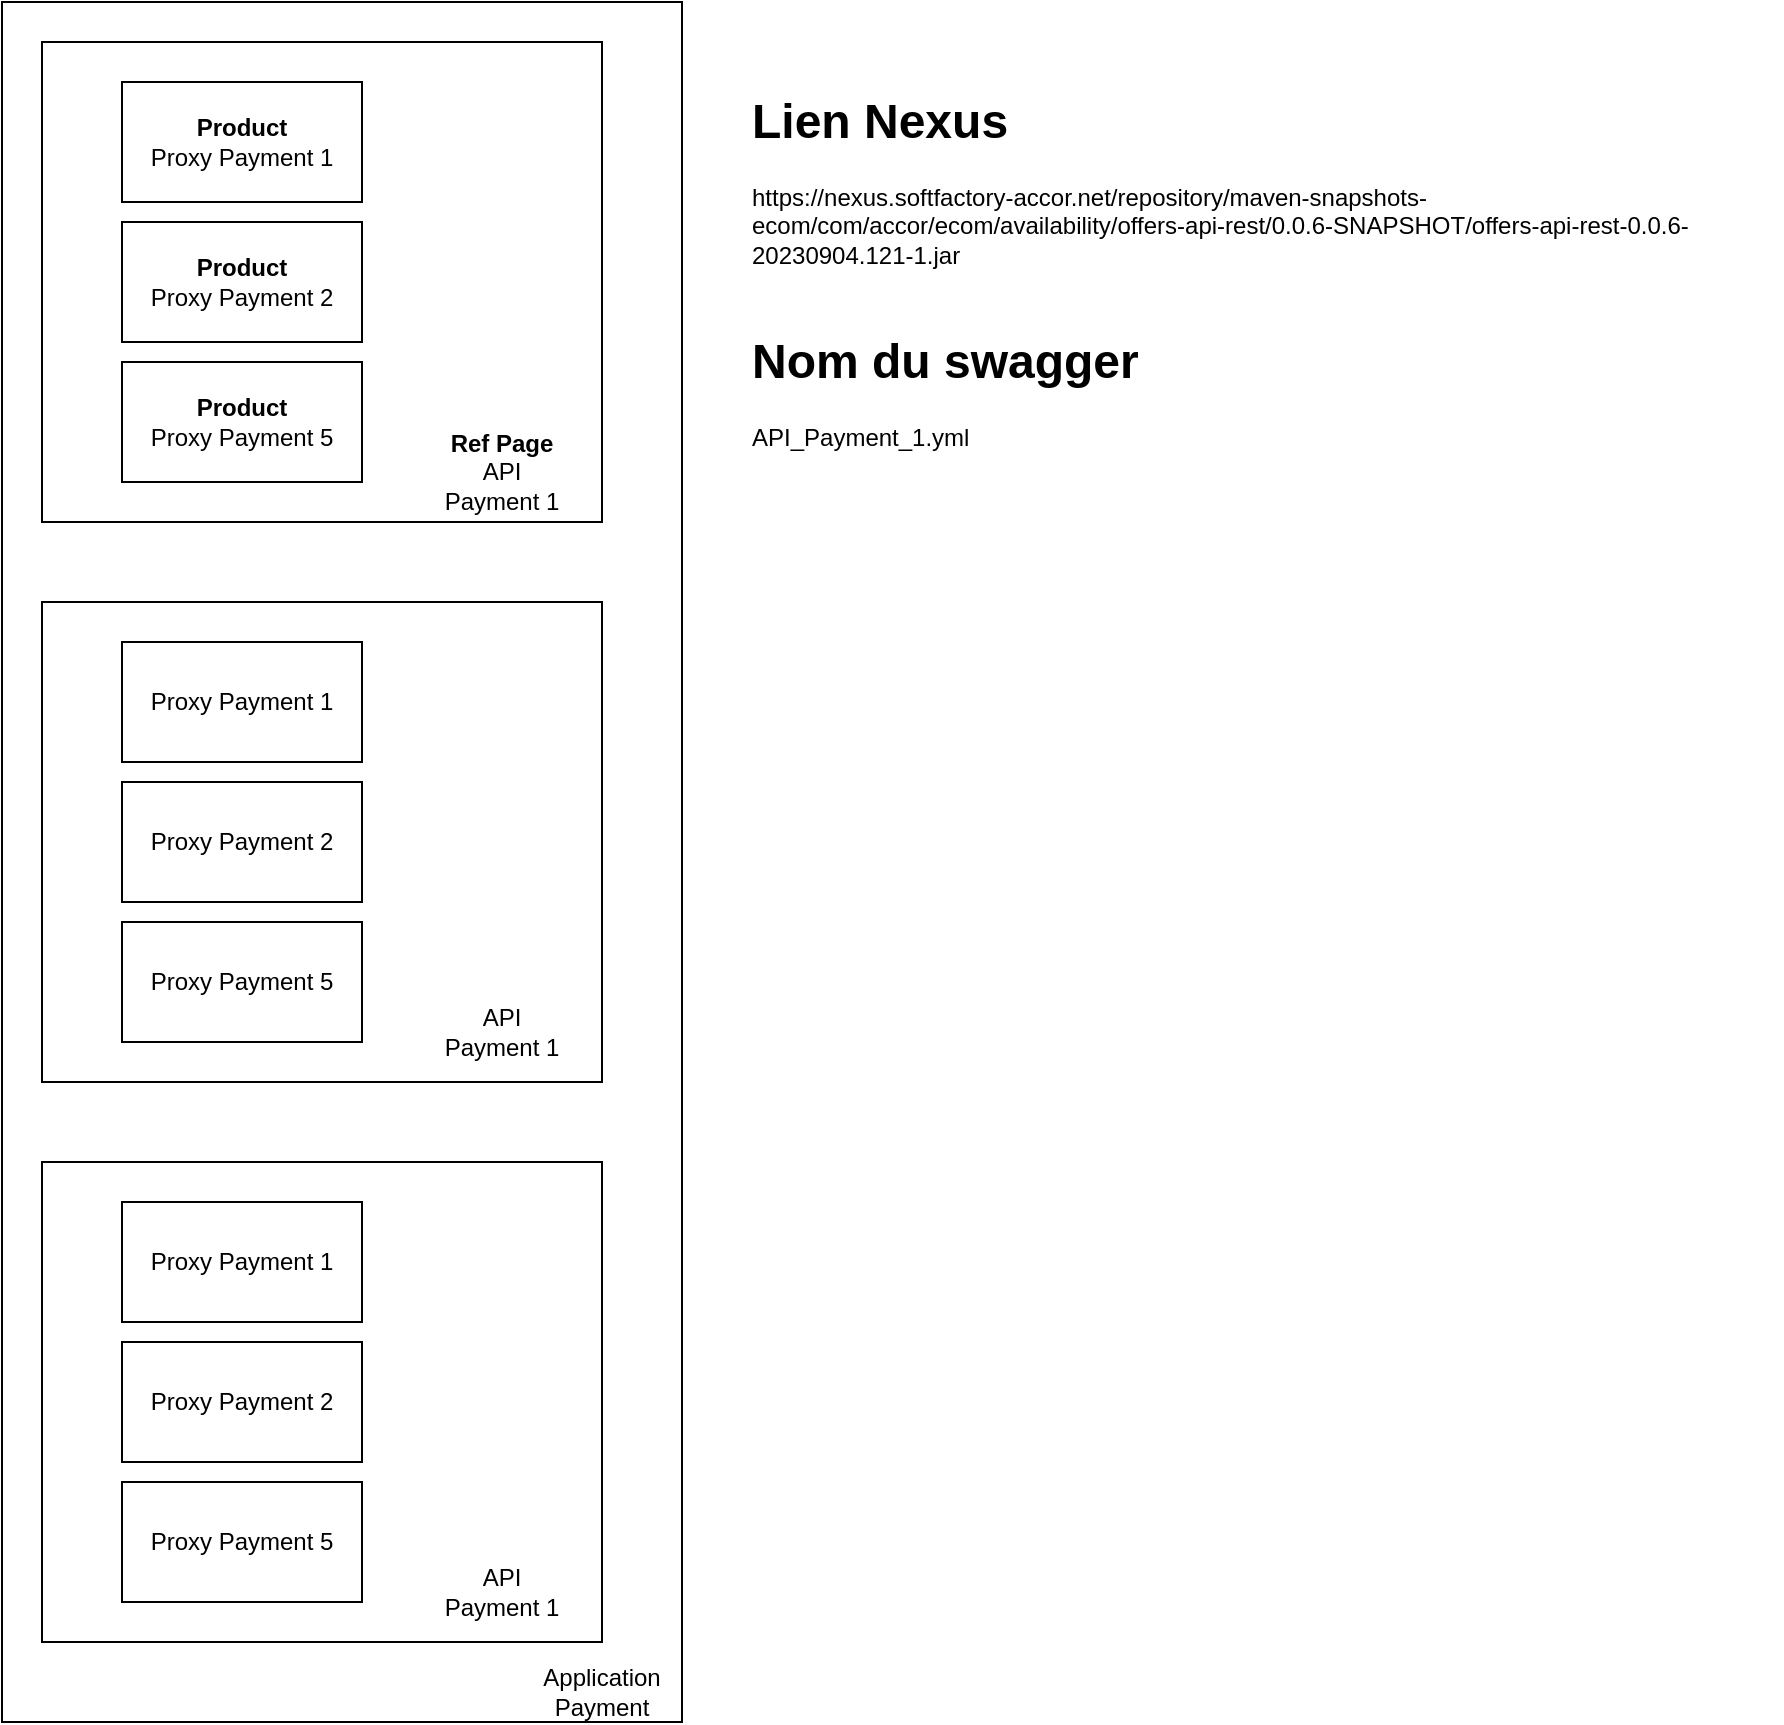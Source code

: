 <mxfile version="24.0.1" type="github">
  <diagram name="Page-1" id="mPOPt31Mi52i3PiwWG-t">
    <mxGraphModel dx="724" dy="443" grid="1" gridSize="10" guides="1" tooltips="1" connect="1" arrows="1" fold="1" page="1" pageScale="1" pageWidth="827" pageHeight="1169" math="0" shadow="0">
      <root>
        <mxCell id="0" />
        <mxCell id="1" parent="0" />
        <mxCell id="IbDzuqNWrI75oZn9wBNK-20" value="" style="rounded=0;whiteSpace=wrap;html=1;" parent="1" vertex="1">
          <mxGeometry x="20" y="60" width="340" height="860" as="geometry" />
        </mxCell>
        <mxCell id="IbDzuqNWrI75oZn9wBNK-7" value="" style="rounded=0;whiteSpace=wrap;html=1;" parent="1" vertex="1">
          <mxGeometry x="40" y="80" width="280" height="240" as="geometry" />
        </mxCell>
        <mxCell id="IbDzuqNWrI75oZn9wBNK-1" value="&lt;b&gt;Product&lt;/b&gt;&lt;br&gt;Proxy Payment 1" style="rounded=0;whiteSpace=wrap;html=1;" parent="1" vertex="1">
          <mxGeometry x="80" y="100" width="120" height="60" as="geometry" />
        </mxCell>
        <mxCell id="IbDzuqNWrI75oZn9wBNK-2" value="&lt;b&gt;Product&lt;/b&gt;&lt;div&gt;Proxy Payment 2&lt;/div&gt;" style="rounded=0;whiteSpace=wrap;html=1;" parent="1" vertex="1">
          <mxGeometry x="80" y="170" width="120" height="60" as="geometry" />
        </mxCell>
        <mxCell id="IbDzuqNWrI75oZn9wBNK-4" value="&lt;b&gt;Product&lt;/b&gt;&lt;div&gt;Proxy Payment 5&lt;/div&gt;" style="rounded=0;whiteSpace=wrap;html=1;" parent="1" vertex="1">
          <mxGeometry x="80" y="240" width="120" height="60" as="geometry" />
        </mxCell>
        <mxCell id="IbDzuqNWrI75oZn9wBNK-9" value="&lt;b&gt;Ref Page&lt;/b&gt;&lt;br&gt;API Payment 1" style="text;html=1;align=center;verticalAlign=middle;whiteSpace=wrap;rounded=0;" parent="1" vertex="1">
          <mxGeometry x="240" y="280" width="60" height="30" as="geometry" />
        </mxCell>
        <mxCell id="IbDzuqNWrI75oZn9wBNK-10" value="" style="rounded=0;whiteSpace=wrap;html=1;" parent="1" vertex="1">
          <mxGeometry x="40" y="360" width="280" height="240" as="geometry" />
        </mxCell>
        <mxCell id="IbDzuqNWrI75oZn9wBNK-11" value="Proxy Payment 1" style="rounded=0;whiteSpace=wrap;html=1;" parent="1" vertex="1">
          <mxGeometry x="80" y="380" width="120" height="60" as="geometry" />
        </mxCell>
        <mxCell id="IbDzuqNWrI75oZn9wBNK-12" value="Proxy Payment 2" style="rounded=0;whiteSpace=wrap;html=1;" parent="1" vertex="1">
          <mxGeometry x="80" y="450" width="120" height="60" as="geometry" />
        </mxCell>
        <mxCell id="IbDzuqNWrI75oZn9wBNK-13" value="Proxy Payment 5" style="rounded=0;whiteSpace=wrap;html=1;" parent="1" vertex="1">
          <mxGeometry x="80" y="520" width="120" height="60" as="geometry" />
        </mxCell>
        <mxCell id="IbDzuqNWrI75oZn9wBNK-14" value="API Payment 1" style="text;html=1;align=center;verticalAlign=middle;whiteSpace=wrap;rounded=0;" parent="1" vertex="1">
          <mxGeometry x="240" y="560" width="60" height="30" as="geometry" />
        </mxCell>
        <mxCell id="IbDzuqNWrI75oZn9wBNK-15" value="" style="rounded=0;whiteSpace=wrap;html=1;" parent="1" vertex="1">
          <mxGeometry x="40" y="640" width="280" height="240" as="geometry" />
        </mxCell>
        <mxCell id="IbDzuqNWrI75oZn9wBNK-16" value="Proxy Payment 1" style="rounded=0;whiteSpace=wrap;html=1;" parent="1" vertex="1">
          <mxGeometry x="80" y="660" width="120" height="60" as="geometry" />
        </mxCell>
        <mxCell id="IbDzuqNWrI75oZn9wBNK-17" value="Proxy Payment 2" style="rounded=0;whiteSpace=wrap;html=1;" parent="1" vertex="1">
          <mxGeometry x="80" y="730" width="120" height="60" as="geometry" />
        </mxCell>
        <mxCell id="IbDzuqNWrI75oZn9wBNK-18" value="Proxy Payment 5" style="rounded=0;whiteSpace=wrap;html=1;" parent="1" vertex="1">
          <mxGeometry x="80" y="800" width="120" height="60" as="geometry" />
        </mxCell>
        <mxCell id="IbDzuqNWrI75oZn9wBNK-19" value="API Payment 1" style="text;html=1;align=center;verticalAlign=middle;whiteSpace=wrap;rounded=0;" parent="1" vertex="1">
          <mxGeometry x="240" y="840" width="60" height="30" as="geometry" />
        </mxCell>
        <mxCell id="IbDzuqNWrI75oZn9wBNK-21" value="Application Payment" style="text;html=1;align=center;verticalAlign=middle;whiteSpace=wrap;rounded=0;" parent="1" vertex="1">
          <mxGeometry x="290" y="890" width="60" height="30" as="geometry" />
        </mxCell>
        <mxCell id="IbDzuqNWrI75oZn9wBNK-22" value="&lt;h1&gt;Lien Nexus&lt;/h1&gt;&lt;p&gt;https://nexus.softfactory-accor.net/repository/maven-snapshots-ecom/com/accor/ecom/availability/offers-api-rest/0.0.6-SNAPSHOT/offers-api-rest-0.0.6-20230904.121-1.jar&lt;/p&gt;&lt;p&gt;&lt;br&gt;&lt;/p&gt;&lt;p&gt;&lt;br&gt;&lt;/p&gt;" style="text;html=1;spacing=5;spacingTop=-20;whiteSpace=wrap;overflow=hidden;rounded=0;" parent="1" vertex="1">
          <mxGeometry x="390" y="100" width="520" height="120" as="geometry" />
        </mxCell>
        <mxCell id="IbDzuqNWrI75oZn9wBNK-23" value="&lt;h1&gt;Nom du swagger&lt;/h1&gt;&lt;p&gt;API_Payment_1.yml&lt;/p&gt;&lt;p&gt;&lt;br&gt;&lt;/p&gt;" style="text;html=1;spacing=5;spacingTop=-20;whiteSpace=wrap;overflow=hidden;rounded=0;" parent="1" vertex="1">
          <mxGeometry x="390" y="220" width="520" height="120" as="geometry" />
        </mxCell>
      </root>
    </mxGraphModel>
  </diagram>
</mxfile>

